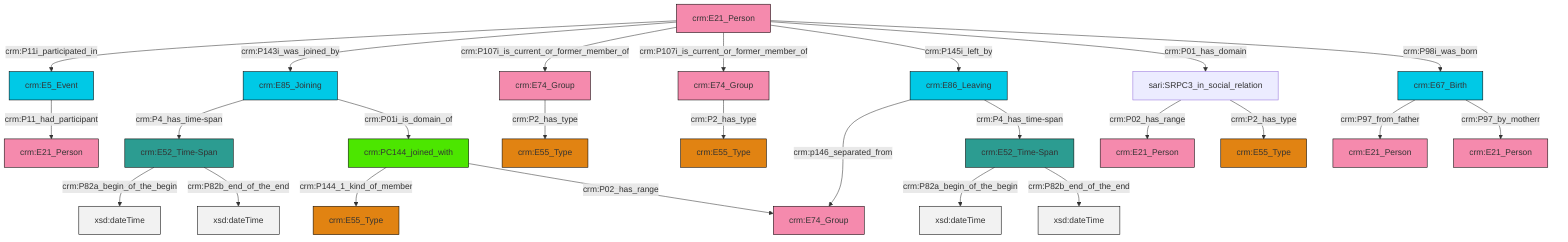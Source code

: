 graph TD
classDef Literal fill:#f2f2f2,stroke:#000000;
classDef CRM_Entity fill:#FFFFFF,stroke:#000000;
classDef Temporal_Entity fill:#00C9E6, stroke:#000000;
classDef Type fill:#E18312, stroke:#000000;
classDef Time-Span fill:#2C9C91, stroke:#000000;
classDef Appellation fill:#FFEB7F, stroke:#000000;
classDef Place fill:#008836, stroke:#000000;
classDef Persistent_Item fill:#B266B2, stroke:#000000;
classDef Conceptual_Object fill:#FFD700, stroke:#000000;
classDef Physical_Thing fill:#D2B48C, stroke:#000000;
classDef Actor fill:#f58aad, stroke:#000000;
classDef PC_Classes fill:#4ce600, stroke:#000000;
classDef Multi fill:#cccccc,stroke:#000000;

2["crm:E21_Person"]:::Actor -->|crm:P11i_participated_in| 0["crm:E5_Event"]:::Temporal_Entity
3["crm:E85_Joining"]:::Temporal_Entity -->|crm:P4_has_time-span| 4["crm:E52_Time-Span"]:::Time-Span
4["crm:E52_Time-Span"]:::Time-Span -->|crm:P82a_begin_of_the_begin| 5[xsd:dateTime]:::Literal
7["crm:E52_Time-Span"]:::Time-Span -->|crm:P82a_begin_of_the_begin| 8[xsd:dateTime]:::Literal
2["crm:E21_Person"]:::Actor -->|crm:P143i_was_joined_by| 3["crm:E85_Joining"]:::Temporal_Entity
14["crm:E74_Group"]:::Actor -->|crm:P2_has_type| 9["crm:E55_Type"]:::Type
20["crm:E86_Leaving"]:::Temporal_Entity -->|crm:p146_separated_from| 21["crm:E74_Group"]:::Actor
2["crm:E21_Person"]:::Actor -->|crm:P107i_is_current_or_former_member_of| 14["crm:E74_Group"]:::Actor
4["crm:E52_Time-Span"]:::Time-Span -->|crm:P82b_end_of_the_end| 26[xsd:dateTime]:::Literal
20["crm:E86_Leaving"]:::Temporal_Entity -->|crm:P4_has_time-span| 7["crm:E52_Time-Span"]:::Time-Span
16["crm:E67_Birth"]:::Temporal_Entity -->|crm:P97_from_father| 28["crm:E21_Person"]:::Actor
24["crm:PC144_joined_with"]:::PC_Classes -->|crm:P144_1_kind_of_member| 18["crm:E55_Type"]:::Type
7["crm:E52_Time-Span"]:::Time-Span -->|crm:P82b_end_of_the_end| 35[xsd:dateTime]:::Literal
3["crm:E85_Joining"]:::Temporal_Entity -->|crm:P01i_is_domain_of| 24["crm:PC144_joined_with"]:::PC_Classes
16["crm:E67_Birth"]:::Temporal_Entity -->|crm:P97_by_motherr| 31["crm:E21_Person"]:::Actor
38["sari:SRPC3_in_social_relation"]:::Default -->|crm:P02_has_range| 36["crm:E21_Person"]:::Actor
0["crm:E5_Event"]:::Temporal_Entity -->|crm:P11_had_participant| 39["crm:E21_Person"]:::Actor
38["sari:SRPC3_in_social_relation"]:::Default -->|crm:P2_has_type| 42["crm:E55_Type"]:::Type
2["crm:E21_Person"]:::Actor -->|crm:P107i_is_current_or_former_member_of| 22["crm:E74_Group"]:::Actor
2["crm:E21_Person"]:::Actor -->|crm:P145i_left_by| 20["crm:E86_Leaving"]:::Temporal_Entity
2["crm:E21_Person"]:::Actor -->|crm:P01_has_domain| 38["sari:SRPC3_in_social_relation"]:::Default
2["crm:E21_Person"]:::Actor -->|crm:P98i_was_born| 16["crm:E67_Birth"]:::Temporal_Entity
24["crm:PC144_joined_with"]:::PC_Classes -->|crm:P02_has_range| 21["crm:E74_Group"]:::Actor
22["crm:E74_Group"]:::Actor -->|crm:P2_has_type| 11["crm:E55_Type"]:::Type